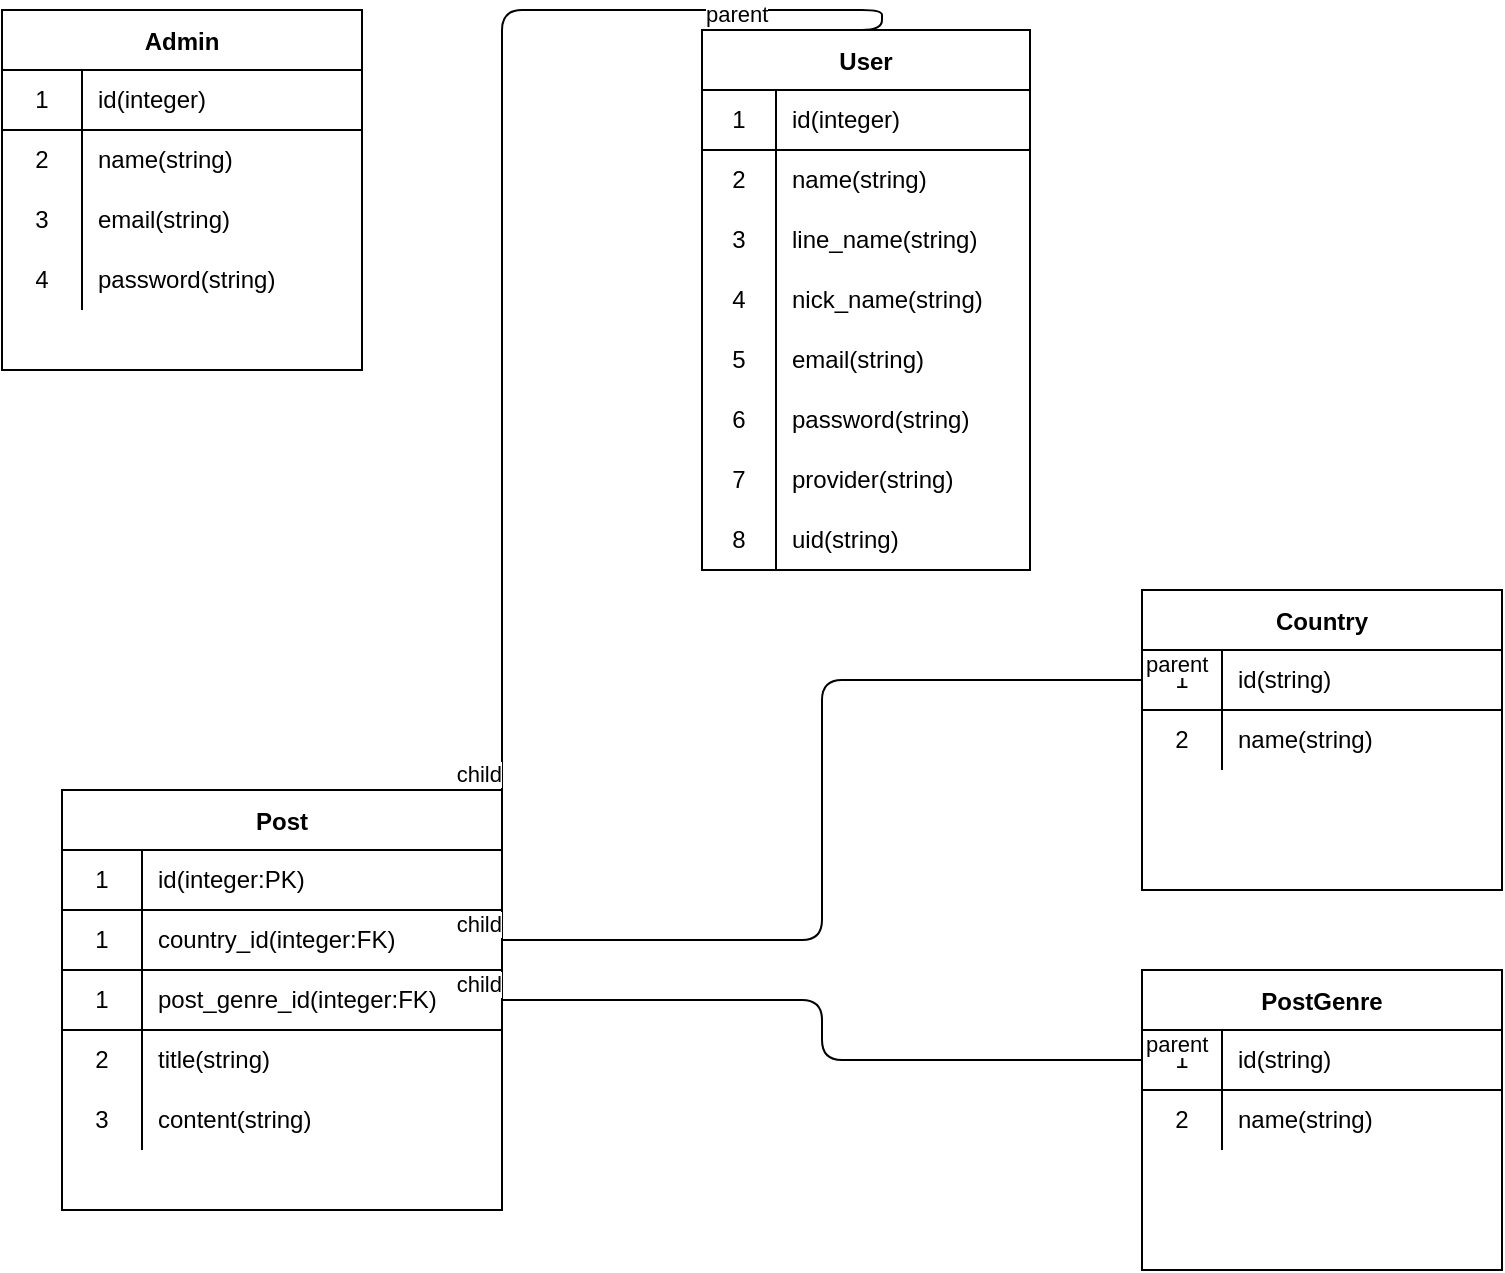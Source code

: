 <mxfile version="15.3.8" type="github">
  <diagram id="C5RBs43oDa-KdzZeNtuy" name="Page-1">
    <mxGraphModel dx="1666" dy="793" grid="1" gridSize="10" guides="1" tooltips="1" connect="1" arrows="1" fold="1" page="1" pageScale="1" pageWidth="827" pageHeight="1169" math="0" shadow="0">
      <root>
        <mxCell id="WIyWlLk6GJQsqaUBKTNV-0" />
        <mxCell id="WIyWlLk6GJQsqaUBKTNV-1" parent="WIyWlLk6GJQsqaUBKTNV-0" />
        <mxCell id="68sEGDZY214vlDvR09lp-0" value="Admin" style="shape=table;startSize=30;container=1;collapsible=0;childLayout=tableLayout;fixedRows=1;rowLines=0;fontStyle=1;align=center;pointerEvents=1;" vertex="1" parent="WIyWlLk6GJQsqaUBKTNV-1">
          <mxGeometry x="30" y="70" width="180" height="180" as="geometry" />
        </mxCell>
        <mxCell id="68sEGDZY214vlDvR09lp-1" value="" style="shape=partialRectangle;html=1;whiteSpace=wrap;collapsible=0;dropTarget=0;pointerEvents=1;fillColor=none;top=0;left=0;bottom=1;right=0;points=[[0,0.5],[1,0.5]];portConstraint=eastwest;" vertex="1" parent="68sEGDZY214vlDvR09lp-0">
          <mxGeometry y="30" width="180" height="30" as="geometry" />
        </mxCell>
        <mxCell id="68sEGDZY214vlDvR09lp-2" value="1" style="shape=partialRectangle;html=1;whiteSpace=wrap;connectable=0;fillColor=none;top=0;left=0;bottom=0;right=0;overflow=hidden;pointerEvents=1;" vertex="1" parent="68sEGDZY214vlDvR09lp-1">
          <mxGeometry width="40" height="30" as="geometry">
            <mxRectangle width="40" height="30" as="alternateBounds" />
          </mxGeometry>
        </mxCell>
        <object label="id(integer)" integer="" id="68sEGDZY214vlDvR09lp-3">
          <mxCell style="shape=partialRectangle;html=1;whiteSpace=wrap;connectable=0;fillColor=none;top=0;left=0;bottom=0;right=0;align=left;spacingLeft=6;overflow=hidden;pointerEvents=1;" vertex="1" parent="68sEGDZY214vlDvR09lp-1">
            <mxGeometry x="40" width="140" height="30" as="geometry">
              <mxRectangle width="140" height="30" as="alternateBounds" />
            </mxGeometry>
          </mxCell>
        </object>
        <mxCell id="68sEGDZY214vlDvR09lp-4" value="" style="shape=partialRectangle;html=1;whiteSpace=wrap;collapsible=0;dropTarget=0;pointerEvents=1;fillColor=none;top=0;left=0;bottom=0;right=0;points=[[0,0.5],[1,0.5]];portConstraint=eastwest;" vertex="1" parent="68sEGDZY214vlDvR09lp-0">
          <mxGeometry y="60" width="180" height="30" as="geometry" />
        </mxCell>
        <mxCell id="68sEGDZY214vlDvR09lp-5" value="2" style="shape=partialRectangle;html=1;whiteSpace=wrap;connectable=0;fillColor=none;top=0;left=0;bottom=0;right=0;overflow=hidden;pointerEvents=1;" vertex="1" parent="68sEGDZY214vlDvR09lp-4">
          <mxGeometry width="40" height="30" as="geometry">
            <mxRectangle width="40" height="30" as="alternateBounds" />
          </mxGeometry>
        </mxCell>
        <mxCell id="68sEGDZY214vlDvR09lp-6" value="name(string)" style="shape=partialRectangle;html=1;whiteSpace=wrap;connectable=0;fillColor=none;top=0;left=0;bottom=0;right=0;align=left;spacingLeft=6;overflow=hidden;pointerEvents=1;" vertex="1" parent="68sEGDZY214vlDvR09lp-4">
          <mxGeometry x="40" width="140" height="30" as="geometry">
            <mxRectangle width="140" height="30" as="alternateBounds" />
          </mxGeometry>
        </mxCell>
        <mxCell id="68sEGDZY214vlDvR09lp-7" value="" style="shape=partialRectangle;html=1;whiteSpace=wrap;collapsible=0;dropTarget=0;pointerEvents=1;fillColor=none;top=0;left=0;bottom=0;right=0;points=[[0,0.5],[1,0.5]];portConstraint=eastwest;" vertex="1" parent="68sEGDZY214vlDvR09lp-0">
          <mxGeometry y="90" width="180" height="30" as="geometry" />
        </mxCell>
        <mxCell id="68sEGDZY214vlDvR09lp-8" value="3" style="shape=partialRectangle;html=1;whiteSpace=wrap;connectable=0;fillColor=none;top=0;left=0;bottom=0;right=0;overflow=hidden;pointerEvents=1;" vertex="1" parent="68sEGDZY214vlDvR09lp-7">
          <mxGeometry width="40" height="30" as="geometry">
            <mxRectangle width="40" height="30" as="alternateBounds" />
          </mxGeometry>
        </mxCell>
        <mxCell id="68sEGDZY214vlDvR09lp-9" value="email(string)" style="shape=partialRectangle;html=1;whiteSpace=wrap;connectable=0;fillColor=none;top=0;left=0;bottom=0;right=0;align=left;spacingLeft=6;overflow=hidden;pointerEvents=1;" vertex="1" parent="68sEGDZY214vlDvR09lp-7">
          <mxGeometry x="40" width="140" height="30" as="geometry">
            <mxRectangle width="140" height="30" as="alternateBounds" />
          </mxGeometry>
        </mxCell>
        <mxCell id="68sEGDZY214vlDvR09lp-10" value="" style="shape=partialRectangle;html=1;whiteSpace=wrap;collapsible=0;dropTarget=0;pointerEvents=1;fillColor=none;top=0;left=0;bottom=0;right=0;points=[[0,0.5],[1,0.5]];portConstraint=eastwest;" vertex="1" parent="68sEGDZY214vlDvR09lp-0">
          <mxGeometry y="120" width="180" height="30" as="geometry" />
        </mxCell>
        <mxCell id="68sEGDZY214vlDvR09lp-11" value="4" style="shape=partialRectangle;html=1;whiteSpace=wrap;connectable=0;fillColor=none;top=0;left=0;bottom=0;right=0;overflow=hidden;pointerEvents=1;" vertex="1" parent="68sEGDZY214vlDvR09lp-10">
          <mxGeometry width="40" height="30" as="geometry">
            <mxRectangle width="40" height="30" as="alternateBounds" />
          </mxGeometry>
        </mxCell>
        <mxCell id="68sEGDZY214vlDvR09lp-12" value="password(string)" style="shape=partialRectangle;html=1;whiteSpace=wrap;connectable=0;fillColor=none;top=0;left=0;bottom=0;right=0;align=left;spacingLeft=6;overflow=hidden;pointerEvents=1;" vertex="1" parent="68sEGDZY214vlDvR09lp-10">
          <mxGeometry x="40" width="140" height="30" as="geometry">
            <mxRectangle width="140" height="30" as="alternateBounds" />
          </mxGeometry>
        </mxCell>
        <mxCell id="68sEGDZY214vlDvR09lp-13" value="User" style="shape=table;startSize=30;container=1;collapsible=0;childLayout=tableLayout;fixedRows=1;rowLines=0;fontStyle=1;align=center;pointerEvents=1;" vertex="1" parent="WIyWlLk6GJQsqaUBKTNV-1">
          <mxGeometry x="380" y="80" width="164" height="270" as="geometry" />
        </mxCell>
        <mxCell id="68sEGDZY214vlDvR09lp-14" value="" style="shape=partialRectangle;html=1;whiteSpace=wrap;collapsible=0;dropTarget=0;pointerEvents=1;fillColor=none;top=0;left=0;bottom=1;right=0;points=[[0,0.5],[1,0.5]];portConstraint=eastwest;" vertex="1" parent="68sEGDZY214vlDvR09lp-13">
          <mxGeometry y="30" width="164" height="30" as="geometry" />
        </mxCell>
        <mxCell id="68sEGDZY214vlDvR09lp-15" value="1" style="shape=partialRectangle;html=1;whiteSpace=wrap;connectable=0;fillColor=none;top=0;left=0;bottom=0;right=0;overflow=hidden;pointerEvents=1;" vertex="1" parent="68sEGDZY214vlDvR09lp-14">
          <mxGeometry width="37" height="30" as="geometry">
            <mxRectangle width="37" height="30" as="alternateBounds" />
          </mxGeometry>
        </mxCell>
        <mxCell id="68sEGDZY214vlDvR09lp-16" value="id(integer)" style="shape=partialRectangle;html=1;whiteSpace=wrap;connectable=0;fillColor=none;top=0;left=0;bottom=0;right=0;align=left;spacingLeft=6;overflow=hidden;pointerEvents=1;" vertex="1" parent="68sEGDZY214vlDvR09lp-14">
          <mxGeometry x="37" width="127" height="30" as="geometry">
            <mxRectangle width="127" height="30" as="alternateBounds" />
          </mxGeometry>
        </mxCell>
        <mxCell id="68sEGDZY214vlDvR09lp-17" value="" style="shape=partialRectangle;html=1;whiteSpace=wrap;collapsible=0;dropTarget=0;pointerEvents=1;fillColor=none;top=0;left=0;bottom=0;right=0;points=[[0,0.5],[1,0.5]];portConstraint=eastwest;" vertex="1" parent="68sEGDZY214vlDvR09lp-13">
          <mxGeometry y="60" width="164" height="30" as="geometry" />
        </mxCell>
        <mxCell id="68sEGDZY214vlDvR09lp-18" value="2" style="shape=partialRectangle;html=1;whiteSpace=wrap;connectable=0;fillColor=none;top=0;left=0;bottom=0;right=0;overflow=hidden;pointerEvents=1;" vertex="1" parent="68sEGDZY214vlDvR09lp-17">
          <mxGeometry width="37" height="30" as="geometry">
            <mxRectangle width="37" height="30" as="alternateBounds" />
          </mxGeometry>
        </mxCell>
        <mxCell id="68sEGDZY214vlDvR09lp-19" value="name(string)" style="shape=partialRectangle;html=1;whiteSpace=wrap;connectable=0;fillColor=none;top=0;left=0;bottom=0;right=0;align=left;spacingLeft=6;overflow=hidden;pointerEvents=1;" vertex="1" parent="68sEGDZY214vlDvR09lp-17">
          <mxGeometry x="37" width="127" height="30" as="geometry">
            <mxRectangle width="127" height="30" as="alternateBounds" />
          </mxGeometry>
        </mxCell>
        <mxCell id="68sEGDZY214vlDvR09lp-20" value="" style="shape=partialRectangle;html=1;whiteSpace=wrap;collapsible=0;dropTarget=0;pointerEvents=1;fillColor=none;top=0;left=0;bottom=0;right=0;points=[[0,0.5],[1,0.5]];portConstraint=eastwest;" vertex="1" parent="68sEGDZY214vlDvR09lp-13">
          <mxGeometry y="90" width="164" height="30" as="geometry" />
        </mxCell>
        <mxCell id="68sEGDZY214vlDvR09lp-21" value="3" style="shape=partialRectangle;html=1;whiteSpace=wrap;connectable=0;fillColor=none;top=0;left=0;bottom=0;right=0;overflow=hidden;pointerEvents=1;" vertex="1" parent="68sEGDZY214vlDvR09lp-20">
          <mxGeometry width="37" height="30" as="geometry">
            <mxRectangle width="37" height="30" as="alternateBounds" />
          </mxGeometry>
        </mxCell>
        <mxCell id="68sEGDZY214vlDvR09lp-22" value="line_name(string)" style="shape=partialRectangle;html=1;whiteSpace=wrap;connectable=0;fillColor=none;top=0;left=0;bottom=0;right=0;align=left;spacingLeft=6;overflow=hidden;pointerEvents=1;" vertex="1" parent="68sEGDZY214vlDvR09lp-20">
          <mxGeometry x="37" width="127" height="30" as="geometry">
            <mxRectangle width="127" height="30" as="alternateBounds" />
          </mxGeometry>
        </mxCell>
        <mxCell id="68sEGDZY214vlDvR09lp-23" value="" style="shape=partialRectangle;html=1;whiteSpace=wrap;collapsible=0;dropTarget=0;pointerEvents=1;fillColor=none;top=0;left=0;bottom=0;right=0;points=[[0,0.5],[1,0.5]];portConstraint=eastwest;" vertex="1" parent="68sEGDZY214vlDvR09lp-13">
          <mxGeometry y="120" width="164" height="30" as="geometry" />
        </mxCell>
        <mxCell id="68sEGDZY214vlDvR09lp-24" value="4" style="shape=partialRectangle;html=1;whiteSpace=wrap;connectable=0;fillColor=none;top=0;left=0;bottom=0;right=0;overflow=hidden;pointerEvents=1;" vertex="1" parent="68sEGDZY214vlDvR09lp-23">
          <mxGeometry width="37" height="30" as="geometry">
            <mxRectangle width="37" height="30" as="alternateBounds" />
          </mxGeometry>
        </mxCell>
        <mxCell id="68sEGDZY214vlDvR09lp-25" value="nick_name(string)" style="shape=partialRectangle;html=1;whiteSpace=wrap;connectable=0;fillColor=none;top=0;left=0;bottom=0;right=0;align=left;spacingLeft=6;overflow=hidden;pointerEvents=1;" vertex="1" parent="68sEGDZY214vlDvR09lp-23">
          <mxGeometry x="37" width="127" height="30" as="geometry">
            <mxRectangle width="127" height="30" as="alternateBounds" />
          </mxGeometry>
        </mxCell>
        <mxCell id="68sEGDZY214vlDvR09lp-26" value="" style="shape=partialRectangle;html=1;whiteSpace=wrap;collapsible=0;dropTarget=0;pointerEvents=1;fillColor=none;top=0;left=0;bottom=0;right=0;points=[[0,0.5],[1,0.5]];portConstraint=eastwest;" vertex="1" parent="68sEGDZY214vlDvR09lp-13">
          <mxGeometry y="150" width="164" height="30" as="geometry" />
        </mxCell>
        <mxCell id="68sEGDZY214vlDvR09lp-27" value="5" style="shape=partialRectangle;html=1;whiteSpace=wrap;connectable=0;fillColor=none;top=0;left=0;bottom=0;right=0;overflow=hidden;pointerEvents=1;" vertex="1" parent="68sEGDZY214vlDvR09lp-26">
          <mxGeometry width="37" height="30" as="geometry">
            <mxRectangle width="37" height="30" as="alternateBounds" />
          </mxGeometry>
        </mxCell>
        <mxCell id="68sEGDZY214vlDvR09lp-28" value="email(string)" style="shape=partialRectangle;html=1;whiteSpace=wrap;connectable=0;fillColor=none;top=0;left=0;bottom=0;right=0;align=left;spacingLeft=6;overflow=hidden;pointerEvents=1;" vertex="1" parent="68sEGDZY214vlDvR09lp-26">
          <mxGeometry x="37" width="127" height="30" as="geometry">
            <mxRectangle width="127" height="30" as="alternateBounds" />
          </mxGeometry>
        </mxCell>
        <mxCell id="68sEGDZY214vlDvR09lp-29" value="" style="shape=partialRectangle;html=1;whiteSpace=wrap;collapsible=0;dropTarget=0;pointerEvents=1;fillColor=none;top=0;left=0;bottom=0;right=0;points=[[0,0.5],[1,0.5]];portConstraint=eastwest;" vertex="1" parent="68sEGDZY214vlDvR09lp-13">
          <mxGeometry y="180" width="164" height="30" as="geometry" />
        </mxCell>
        <mxCell id="68sEGDZY214vlDvR09lp-30" value="6" style="shape=partialRectangle;html=1;whiteSpace=wrap;connectable=0;fillColor=none;top=0;left=0;bottom=0;right=0;overflow=hidden;pointerEvents=1;" vertex="1" parent="68sEGDZY214vlDvR09lp-29">
          <mxGeometry width="37" height="30" as="geometry">
            <mxRectangle width="37" height="30" as="alternateBounds" />
          </mxGeometry>
        </mxCell>
        <mxCell id="68sEGDZY214vlDvR09lp-31" value="password(string)" style="shape=partialRectangle;html=1;whiteSpace=wrap;connectable=0;fillColor=none;top=0;left=0;bottom=0;right=0;align=left;spacingLeft=6;overflow=hidden;pointerEvents=1;" vertex="1" parent="68sEGDZY214vlDvR09lp-29">
          <mxGeometry x="37" width="127" height="30" as="geometry">
            <mxRectangle width="127" height="30" as="alternateBounds" />
          </mxGeometry>
        </mxCell>
        <mxCell id="68sEGDZY214vlDvR09lp-32" value="" style="shape=partialRectangle;html=1;whiteSpace=wrap;collapsible=0;dropTarget=0;pointerEvents=1;fillColor=none;top=0;left=0;bottom=0;right=0;points=[[0,0.5],[1,0.5]];portConstraint=eastwest;" vertex="1" parent="68sEGDZY214vlDvR09lp-13">
          <mxGeometry y="210" width="164" height="30" as="geometry" />
        </mxCell>
        <mxCell id="68sEGDZY214vlDvR09lp-33" value="7" style="shape=partialRectangle;html=1;whiteSpace=wrap;connectable=0;fillColor=none;top=0;left=0;bottom=0;right=0;overflow=hidden;pointerEvents=1;" vertex="1" parent="68sEGDZY214vlDvR09lp-32">
          <mxGeometry width="37" height="30" as="geometry">
            <mxRectangle width="37" height="30" as="alternateBounds" />
          </mxGeometry>
        </mxCell>
        <mxCell id="68sEGDZY214vlDvR09lp-34" value="provider(string)" style="shape=partialRectangle;html=1;whiteSpace=wrap;connectable=0;fillColor=none;top=0;left=0;bottom=0;right=0;align=left;spacingLeft=6;overflow=hidden;pointerEvents=1;" vertex="1" parent="68sEGDZY214vlDvR09lp-32">
          <mxGeometry x="37" width="127" height="30" as="geometry">
            <mxRectangle width="127" height="30" as="alternateBounds" />
          </mxGeometry>
        </mxCell>
        <mxCell id="68sEGDZY214vlDvR09lp-35" value="" style="shape=partialRectangle;html=1;whiteSpace=wrap;collapsible=0;dropTarget=0;pointerEvents=1;fillColor=none;top=0;left=0;bottom=0;right=0;points=[[0,0.5],[1,0.5]];portConstraint=eastwest;" vertex="1" parent="68sEGDZY214vlDvR09lp-13">
          <mxGeometry y="240" width="164" height="30" as="geometry" />
        </mxCell>
        <mxCell id="68sEGDZY214vlDvR09lp-36" value="8" style="shape=partialRectangle;html=1;whiteSpace=wrap;connectable=0;fillColor=none;top=0;left=0;bottom=0;right=0;overflow=hidden;pointerEvents=1;" vertex="1" parent="68sEGDZY214vlDvR09lp-35">
          <mxGeometry width="37" height="30" as="geometry">
            <mxRectangle width="37" height="30" as="alternateBounds" />
          </mxGeometry>
        </mxCell>
        <mxCell id="68sEGDZY214vlDvR09lp-37" value="uid(string)" style="shape=partialRectangle;html=1;whiteSpace=wrap;connectable=0;fillColor=none;top=0;left=0;bottom=0;right=0;align=left;spacingLeft=6;overflow=hidden;pointerEvents=1;" vertex="1" parent="68sEGDZY214vlDvR09lp-35">
          <mxGeometry x="37" width="127" height="30" as="geometry">
            <mxRectangle width="127" height="30" as="alternateBounds" />
          </mxGeometry>
        </mxCell>
        <mxCell id="68sEGDZY214vlDvR09lp-38" value="Post" style="shape=table;startSize=30;container=1;collapsible=0;childLayout=tableLayout;fixedRows=1;rowLines=0;fontStyle=1;align=center;pointerEvents=1;" vertex="1" parent="WIyWlLk6GJQsqaUBKTNV-1">
          <mxGeometry x="60" y="460" width="220" height="210" as="geometry" />
        </mxCell>
        <mxCell id="68sEGDZY214vlDvR09lp-39" value="" style="shape=partialRectangle;html=1;whiteSpace=wrap;collapsible=0;dropTarget=0;pointerEvents=1;fillColor=none;top=0;left=0;bottom=1;right=0;points=[[0,0.5],[1,0.5]];portConstraint=eastwest;" vertex="1" parent="68sEGDZY214vlDvR09lp-38">
          <mxGeometry y="30" width="220" height="30" as="geometry" />
        </mxCell>
        <mxCell id="68sEGDZY214vlDvR09lp-40" value="1" style="shape=partialRectangle;html=1;whiteSpace=wrap;connectable=0;fillColor=none;top=0;left=0;bottom=0;right=0;overflow=hidden;pointerEvents=1;" vertex="1" parent="68sEGDZY214vlDvR09lp-39">
          <mxGeometry width="40" height="30" as="geometry">
            <mxRectangle width="40" height="30" as="alternateBounds" />
          </mxGeometry>
        </mxCell>
        <mxCell id="68sEGDZY214vlDvR09lp-41" value="id(integer:PK)" style="shape=partialRectangle;html=1;whiteSpace=wrap;connectable=0;fillColor=none;top=0;left=0;bottom=0;right=0;align=left;spacingLeft=6;overflow=hidden;pointerEvents=1;" vertex="1" parent="68sEGDZY214vlDvR09lp-39">
          <mxGeometry x="40" width="180" height="30" as="geometry">
            <mxRectangle width="180" height="30" as="alternateBounds" />
          </mxGeometry>
        </mxCell>
        <mxCell id="68sEGDZY214vlDvR09lp-48" value="" style="shape=partialRectangle;html=1;whiteSpace=wrap;collapsible=0;dropTarget=0;pointerEvents=1;fillColor=none;top=0;left=0;bottom=1;right=0;points=[[0,0.5],[1,0.5]];portConstraint=eastwest;" vertex="1" parent="68sEGDZY214vlDvR09lp-38">
          <mxGeometry y="60" width="220" height="30" as="geometry" />
        </mxCell>
        <mxCell id="68sEGDZY214vlDvR09lp-49" value="1" style="shape=partialRectangle;html=1;whiteSpace=wrap;connectable=0;fillColor=none;top=0;left=0;bottom=0;right=0;overflow=hidden;pointerEvents=1;" vertex="1" parent="68sEGDZY214vlDvR09lp-48">
          <mxGeometry width="40" height="30" as="geometry">
            <mxRectangle width="40" height="30" as="alternateBounds" />
          </mxGeometry>
        </mxCell>
        <mxCell id="68sEGDZY214vlDvR09lp-50" value="country_id(integer:FK)" style="shape=partialRectangle;html=1;whiteSpace=wrap;connectable=0;fillColor=none;top=0;left=0;bottom=0;right=0;align=left;spacingLeft=6;overflow=hidden;pointerEvents=1;" vertex="1" parent="68sEGDZY214vlDvR09lp-48">
          <mxGeometry x="40" width="180" height="30" as="geometry">
            <mxRectangle width="180" height="30" as="alternateBounds" />
          </mxGeometry>
        </mxCell>
        <mxCell id="68sEGDZY214vlDvR09lp-51" value="" style="shape=partialRectangle;html=1;whiteSpace=wrap;collapsible=0;dropTarget=0;pointerEvents=1;fillColor=none;top=0;left=0;bottom=1;right=0;points=[[0,0.5],[1,0.5]];portConstraint=eastwest;" vertex="1" parent="68sEGDZY214vlDvR09lp-38">
          <mxGeometry y="90" width="220" height="30" as="geometry" />
        </mxCell>
        <mxCell id="68sEGDZY214vlDvR09lp-52" value="1" style="shape=partialRectangle;html=1;whiteSpace=wrap;connectable=0;fillColor=none;top=0;left=0;bottom=0;right=0;overflow=hidden;pointerEvents=1;" vertex="1" parent="68sEGDZY214vlDvR09lp-51">
          <mxGeometry width="40" height="30" as="geometry">
            <mxRectangle width="40" height="30" as="alternateBounds" />
          </mxGeometry>
        </mxCell>
        <mxCell id="68sEGDZY214vlDvR09lp-53" value="post_genre_id(integer:FK)" style="shape=partialRectangle;html=1;whiteSpace=wrap;connectable=0;fillColor=none;top=0;left=0;bottom=0;right=0;align=left;spacingLeft=6;overflow=hidden;pointerEvents=1;" vertex="1" parent="68sEGDZY214vlDvR09lp-51">
          <mxGeometry x="40" width="180" height="30" as="geometry">
            <mxRectangle width="180" height="30" as="alternateBounds" />
          </mxGeometry>
        </mxCell>
        <mxCell id="68sEGDZY214vlDvR09lp-42" value="" style="shape=partialRectangle;html=1;whiteSpace=wrap;collapsible=0;dropTarget=0;pointerEvents=1;fillColor=none;top=0;left=0;bottom=0;right=0;points=[[0,0.5],[1,0.5]];portConstraint=eastwest;" vertex="1" parent="68sEGDZY214vlDvR09lp-38">
          <mxGeometry y="120" width="220" height="30" as="geometry" />
        </mxCell>
        <mxCell id="68sEGDZY214vlDvR09lp-43" value="2" style="shape=partialRectangle;html=1;whiteSpace=wrap;connectable=0;fillColor=none;top=0;left=0;bottom=0;right=0;overflow=hidden;pointerEvents=1;" vertex="1" parent="68sEGDZY214vlDvR09lp-42">
          <mxGeometry width="40" height="30" as="geometry">
            <mxRectangle width="40" height="30" as="alternateBounds" />
          </mxGeometry>
        </mxCell>
        <mxCell id="68sEGDZY214vlDvR09lp-44" value="title(string)" style="shape=partialRectangle;html=1;whiteSpace=wrap;connectable=0;fillColor=none;top=0;left=0;bottom=0;right=0;align=left;spacingLeft=6;overflow=hidden;pointerEvents=1;" vertex="1" parent="68sEGDZY214vlDvR09lp-42">
          <mxGeometry x="40" width="180" height="30" as="geometry">
            <mxRectangle width="180" height="30" as="alternateBounds" />
          </mxGeometry>
        </mxCell>
        <mxCell id="68sEGDZY214vlDvR09lp-45" value="" style="shape=partialRectangle;html=1;whiteSpace=wrap;collapsible=0;dropTarget=0;pointerEvents=1;fillColor=none;top=0;left=0;bottom=0;right=0;points=[[0,0.5],[1,0.5]];portConstraint=eastwest;" vertex="1" parent="68sEGDZY214vlDvR09lp-38">
          <mxGeometry y="150" width="220" height="30" as="geometry" />
        </mxCell>
        <mxCell id="68sEGDZY214vlDvR09lp-46" value="3" style="shape=partialRectangle;html=1;whiteSpace=wrap;connectable=0;fillColor=none;top=0;left=0;bottom=0;right=0;overflow=hidden;pointerEvents=1;" vertex="1" parent="68sEGDZY214vlDvR09lp-45">
          <mxGeometry width="40" height="30" as="geometry">
            <mxRectangle width="40" height="30" as="alternateBounds" />
          </mxGeometry>
        </mxCell>
        <mxCell id="68sEGDZY214vlDvR09lp-47" value="content(string)" style="shape=partialRectangle;html=1;whiteSpace=wrap;connectable=0;fillColor=none;top=0;left=0;bottom=0;right=0;align=left;spacingLeft=6;overflow=hidden;pointerEvents=1;" vertex="1" parent="68sEGDZY214vlDvR09lp-45">
          <mxGeometry x="40" width="180" height="30" as="geometry">
            <mxRectangle width="180" height="30" as="alternateBounds" />
          </mxGeometry>
        </mxCell>
        <mxCell id="68sEGDZY214vlDvR09lp-57" value="" style="endArrow=none;html=1;edgeStyle=orthogonalEdgeStyle;exitX=0;exitY=0;exitDx=0;exitDy=0;entryX=1;entryY=0;entryDx=0;entryDy=0;" edge="1" parent="WIyWlLk6GJQsqaUBKTNV-1" source="68sEGDZY214vlDvR09lp-13" target="68sEGDZY214vlDvR09lp-38">
          <mxGeometry relative="1" as="geometry">
            <mxPoint x="180" y="380" as="sourcePoint" />
            <mxPoint x="340" y="380" as="targetPoint" />
            <Array as="points">
              <mxPoint x="470" y="80" />
              <mxPoint x="470" y="70" />
              <mxPoint x="280" y="70" />
            </Array>
          </mxGeometry>
        </mxCell>
        <mxCell id="68sEGDZY214vlDvR09lp-58" value="parent" style="edgeLabel;resizable=0;html=1;align=left;verticalAlign=bottom;" connectable="0" vertex="1" parent="68sEGDZY214vlDvR09lp-57">
          <mxGeometry x="-1" relative="1" as="geometry" />
        </mxCell>
        <mxCell id="68sEGDZY214vlDvR09lp-59" value="child" style="edgeLabel;resizable=0;html=1;align=right;verticalAlign=bottom;" connectable="0" vertex="1" parent="68sEGDZY214vlDvR09lp-57">
          <mxGeometry x="1" relative="1" as="geometry" />
        </mxCell>
        <mxCell id="68sEGDZY214vlDvR09lp-70" value="Country" style="shape=table;startSize=30;container=1;collapsible=0;childLayout=tableLayout;fixedRows=1;rowLines=0;fontStyle=1;align=center;pointerEvents=1;" vertex="1" parent="WIyWlLk6GJQsqaUBKTNV-1">
          <mxGeometry x="600" y="360" width="180" height="150" as="geometry" />
        </mxCell>
        <mxCell id="68sEGDZY214vlDvR09lp-71" value="" style="shape=partialRectangle;html=1;whiteSpace=wrap;collapsible=0;dropTarget=0;pointerEvents=1;fillColor=none;top=0;left=0;bottom=1;right=0;points=[[0,0.5],[1,0.5]];portConstraint=eastwest;" vertex="1" parent="68sEGDZY214vlDvR09lp-70">
          <mxGeometry y="30" width="180" height="30" as="geometry" />
        </mxCell>
        <mxCell id="68sEGDZY214vlDvR09lp-72" value="1" style="shape=partialRectangle;html=1;whiteSpace=wrap;connectable=0;fillColor=none;top=0;left=0;bottom=0;right=0;overflow=hidden;pointerEvents=1;" vertex="1" parent="68sEGDZY214vlDvR09lp-71">
          <mxGeometry width="40" height="30" as="geometry">
            <mxRectangle width="40" height="30" as="alternateBounds" />
          </mxGeometry>
        </mxCell>
        <mxCell id="68sEGDZY214vlDvR09lp-73" value="id(string)" style="shape=partialRectangle;html=1;whiteSpace=wrap;connectable=0;fillColor=none;top=0;left=0;bottom=0;right=0;align=left;spacingLeft=6;overflow=hidden;pointerEvents=1;" vertex="1" parent="68sEGDZY214vlDvR09lp-71">
          <mxGeometry x="40" width="140" height="30" as="geometry">
            <mxRectangle width="140" height="30" as="alternateBounds" />
          </mxGeometry>
        </mxCell>
        <mxCell id="68sEGDZY214vlDvR09lp-74" value="" style="shape=partialRectangle;html=1;whiteSpace=wrap;collapsible=0;dropTarget=0;pointerEvents=1;fillColor=none;top=0;left=0;bottom=0;right=0;points=[[0,0.5],[1,0.5]];portConstraint=eastwest;" vertex="1" parent="68sEGDZY214vlDvR09lp-70">
          <mxGeometry y="60" width="180" height="30" as="geometry" />
        </mxCell>
        <mxCell id="68sEGDZY214vlDvR09lp-75" value="2" style="shape=partialRectangle;html=1;whiteSpace=wrap;connectable=0;fillColor=none;top=0;left=0;bottom=0;right=0;overflow=hidden;pointerEvents=1;" vertex="1" parent="68sEGDZY214vlDvR09lp-74">
          <mxGeometry width="40" height="30" as="geometry">
            <mxRectangle width="40" height="30" as="alternateBounds" />
          </mxGeometry>
        </mxCell>
        <mxCell id="68sEGDZY214vlDvR09lp-76" value="name(string)" style="shape=partialRectangle;html=1;whiteSpace=wrap;connectable=0;fillColor=none;top=0;left=0;bottom=0;right=0;align=left;spacingLeft=6;overflow=hidden;pointerEvents=1;" vertex="1" parent="68sEGDZY214vlDvR09lp-74">
          <mxGeometry x="40" width="140" height="30" as="geometry">
            <mxRectangle width="140" height="30" as="alternateBounds" />
          </mxGeometry>
        </mxCell>
        <mxCell id="68sEGDZY214vlDvR09lp-80" value="PostGenre" style="shape=table;startSize=30;container=1;collapsible=0;childLayout=tableLayout;fixedRows=1;rowLines=0;fontStyle=1;align=center;pointerEvents=1;" vertex="1" parent="WIyWlLk6GJQsqaUBKTNV-1">
          <mxGeometry x="600" y="550" width="180" height="150" as="geometry" />
        </mxCell>
        <mxCell id="68sEGDZY214vlDvR09lp-81" value="" style="shape=partialRectangle;html=1;whiteSpace=wrap;collapsible=0;dropTarget=0;pointerEvents=1;fillColor=none;top=0;left=0;bottom=1;right=0;points=[[0,0.5],[1,0.5]];portConstraint=eastwest;" vertex="1" parent="68sEGDZY214vlDvR09lp-80">
          <mxGeometry y="30" width="180" height="30" as="geometry" />
        </mxCell>
        <mxCell id="68sEGDZY214vlDvR09lp-82" value="1" style="shape=partialRectangle;html=1;whiteSpace=wrap;connectable=0;fillColor=none;top=0;left=0;bottom=0;right=0;overflow=hidden;pointerEvents=1;" vertex="1" parent="68sEGDZY214vlDvR09lp-81">
          <mxGeometry width="40" height="30" as="geometry">
            <mxRectangle width="40" height="30" as="alternateBounds" />
          </mxGeometry>
        </mxCell>
        <mxCell id="68sEGDZY214vlDvR09lp-83" value="id(string)" style="shape=partialRectangle;html=1;whiteSpace=wrap;connectable=0;fillColor=none;top=0;left=0;bottom=0;right=0;align=left;spacingLeft=6;overflow=hidden;pointerEvents=1;" vertex="1" parent="68sEGDZY214vlDvR09lp-81">
          <mxGeometry x="40" width="140" height="30" as="geometry">
            <mxRectangle width="140" height="30" as="alternateBounds" />
          </mxGeometry>
        </mxCell>
        <mxCell id="68sEGDZY214vlDvR09lp-84" value="" style="shape=partialRectangle;html=1;whiteSpace=wrap;collapsible=0;dropTarget=0;pointerEvents=1;fillColor=none;top=0;left=0;bottom=0;right=0;points=[[0,0.5],[1,0.5]];portConstraint=eastwest;" vertex="1" parent="68sEGDZY214vlDvR09lp-80">
          <mxGeometry y="60" width="180" height="30" as="geometry" />
        </mxCell>
        <mxCell id="68sEGDZY214vlDvR09lp-85" value="2" style="shape=partialRectangle;html=1;whiteSpace=wrap;connectable=0;fillColor=none;top=0;left=0;bottom=0;right=0;overflow=hidden;pointerEvents=1;" vertex="1" parent="68sEGDZY214vlDvR09lp-84">
          <mxGeometry width="40" height="30" as="geometry">
            <mxRectangle width="40" height="30" as="alternateBounds" />
          </mxGeometry>
        </mxCell>
        <mxCell id="68sEGDZY214vlDvR09lp-86" value="name(string)" style="shape=partialRectangle;html=1;whiteSpace=wrap;connectable=0;fillColor=none;top=0;left=0;bottom=0;right=0;align=left;spacingLeft=6;overflow=hidden;pointerEvents=1;" vertex="1" parent="68sEGDZY214vlDvR09lp-84">
          <mxGeometry x="40" width="140" height="30" as="geometry">
            <mxRectangle width="140" height="30" as="alternateBounds" />
          </mxGeometry>
        </mxCell>
        <mxCell id="68sEGDZY214vlDvR09lp-87" value="" style="endArrow=none;html=1;edgeStyle=orthogonalEdgeStyle;exitX=0;exitY=0.5;exitDx=0;exitDy=0;entryX=1;entryY=0.5;entryDx=0;entryDy=0;" edge="1" parent="WIyWlLk6GJQsqaUBKTNV-1" source="68sEGDZY214vlDvR09lp-71" target="68sEGDZY214vlDvR09lp-48">
          <mxGeometry relative="1" as="geometry">
            <mxPoint x="320" y="490" as="sourcePoint" />
            <mxPoint x="480" y="490" as="targetPoint" />
          </mxGeometry>
        </mxCell>
        <mxCell id="68sEGDZY214vlDvR09lp-88" value="parent" style="edgeLabel;resizable=0;html=1;align=left;verticalAlign=bottom;" connectable="0" vertex="1" parent="68sEGDZY214vlDvR09lp-87">
          <mxGeometry x="-1" relative="1" as="geometry" />
        </mxCell>
        <mxCell id="68sEGDZY214vlDvR09lp-89" value="child" style="edgeLabel;resizable=0;html=1;align=right;verticalAlign=bottom;" connectable="0" vertex="1" parent="68sEGDZY214vlDvR09lp-87">
          <mxGeometry x="1" relative="1" as="geometry" />
        </mxCell>
        <mxCell id="68sEGDZY214vlDvR09lp-90" value="" style="endArrow=none;html=1;edgeStyle=orthogonalEdgeStyle;exitX=0;exitY=0.5;exitDx=0;exitDy=0;" edge="1" parent="WIyWlLk6GJQsqaUBKTNV-1" source="68sEGDZY214vlDvR09lp-81" target="68sEGDZY214vlDvR09lp-51">
          <mxGeometry relative="1" as="geometry">
            <mxPoint x="350" y="650" as="sourcePoint" />
            <mxPoint x="510" y="650" as="targetPoint" />
          </mxGeometry>
        </mxCell>
        <mxCell id="68sEGDZY214vlDvR09lp-91" value="parent" style="edgeLabel;resizable=0;html=1;align=left;verticalAlign=bottom;" connectable="0" vertex="1" parent="68sEGDZY214vlDvR09lp-90">
          <mxGeometry x="-1" relative="1" as="geometry" />
        </mxCell>
        <mxCell id="68sEGDZY214vlDvR09lp-92" value="child" style="edgeLabel;resizable=0;html=1;align=right;verticalAlign=bottom;" connectable="0" vertex="1" parent="68sEGDZY214vlDvR09lp-90">
          <mxGeometry x="1" relative="1" as="geometry" />
        </mxCell>
      </root>
    </mxGraphModel>
  </diagram>
</mxfile>
